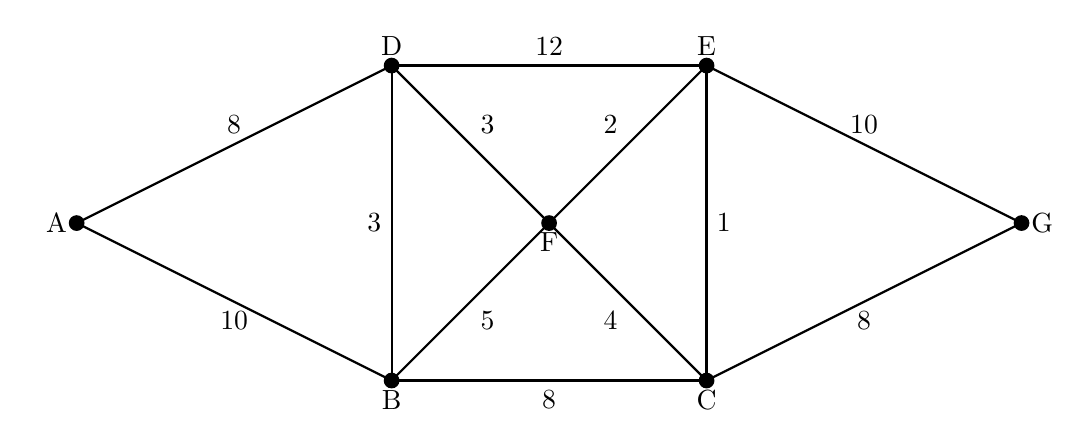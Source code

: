 \usetikzlibrary{patterns}
\begin{tikzpicture}

\tikzstyle{edge} = [draw, thick]
\tikzstyle{vertex} = [draw] 

\begin{scope}[scale=2]

\coordinate (A) at (-2,1);
\coordinate (B) at (0,0);
\coordinate (C) at (2,0);
\coordinate (D) at (0,2);
\coordinate (E) at (2,2);
\coordinate (F) at (1,1);
\coordinate (G) at (4,1);


\foreach \V/\pos in {A/left,B/below,C/below,D/above,E/above,F/below,G/right}{
  \fill (\V) circle(0.05);
  \node[\pos] at (\V) {\V};
}


\draw[edge] (A)--(B) node[midway,below]{10};
\draw[edge] (A)--(D) node[midway,above]{8};
\draw[edge] (D)--(B) node[midway,left]{3};
\draw[edge] (B)--(C) node[midway,below]{8};
\draw[edge] (C)--(E) node[midway,right]{1};
\draw[edge] (E)--(D) node[midway,above]{12};
\draw[edge] (C)--(G) node[midway,below]{8};
\draw[edge] (E)--(G) node[midway,above]{10};

\draw[edge] (B)--(F) node[midway,below right]{5};
\draw[edge] (C)--(F) node[midway,below left]{4};
\draw[edge] (D)--(F) node[midway,above right]{3};
\draw[edge] (E)--(F) node[midway,above left]{2};

\end{scope}

\end{tikzpicture}